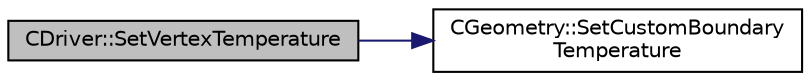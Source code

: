 digraph "CDriver::SetVertexTemperature"
{
 // LATEX_PDF_SIZE
  edge [fontname="Helvetica",fontsize="10",labelfontname="Helvetica",labelfontsize="10"];
  node [fontname="Helvetica",fontsize="10",shape=record];
  rankdir="LR";
  Node1 [label="CDriver::SetVertexTemperature",height=0.2,width=0.4,color="black", fillcolor="grey75", style="filled", fontcolor="black",tooltip="Set the temperature of a vertex on a specified marker."];
  Node1 -> Node2 [color="midnightblue",fontsize="10",style="solid",fontname="Helvetica"];
  Node2 [label="CGeometry::SetCustomBoundary\lTemperature",height=0.2,width=0.4,color="black", fillcolor="white", style="filled",URL="$classCGeometry.html#a15d1d3dde204e653f603e9360df937c9",tooltip="Set the value of the customized temperature at a specified vertex on a specified marker."];
}
